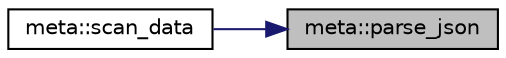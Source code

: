 digraph "meta::parse_json"
{
 // INTERACTIVE_SVG=YES
 // LATEX_PDF_SIZE
  edge [fontname="Helvetica",fontsize="10",labelfontname="Helvetica",labelfontsize="10"];
  node [fontname="Helvetica",fontsize="10",shape=record];
  rankdir="RL";
  Node1 [label="meta::parse_json",height=0.2,width=0.4,color="black", fillcolor="grey75", style="filled", fontcolor="black",tooltip="Parses a JSON string to extract metadata."];
  Node1 -> Node2 [dir="back",color="midnightblue",fontsize="10",style="solid",fontname="Helvetica"];
  Node2 [label="meta::scan_data",height=0.2,width=0.4,color="black", fillcolor="white", style="filled",URL="$classmeta.html#ac20aa6b655d77e02eb08aabe78b6af7e",tooltip="Scans data from a generic ROOT object (e.g., TTree, TH1)."];
}
